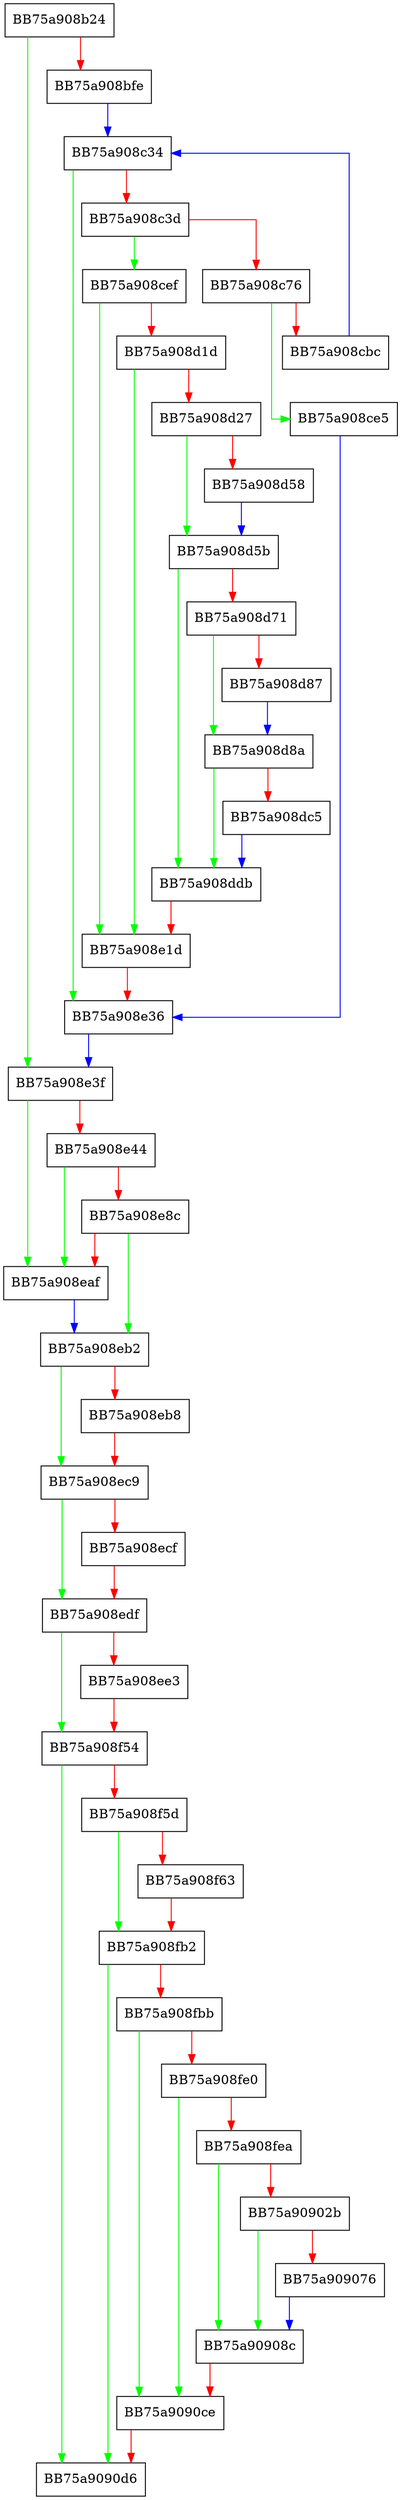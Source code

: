 digraph _create_feature_extraction_graphs {
  node [shape="box"];
  graph [splines=ortho];
  BB75a908b24 -> BB75a908e3f [color="green"];
  BB75a908b24 -> BB75a908bfe [color="red"];
  BB75a908bfe -> BB75a908c34 [color="blue"];
  BB75a908c34 -> BB75a908e36 [color="green"];
  BB75a908c34 -> BB75a908c3d [color="red"];
  BB75a908c3d -> BB75a908cef [color="green"];
  BB75a908c3d -> BB75a908c76 [color="red"];
  BB75a908c76 -> BB75a908ce5 [color="green"];
  BB75a908c76 -> BB75a908cbc [color="red"];
  BB75a908cbc -> BB75a908c34 [color="blue"];
  BB75a908ce5 -> BB75a908e36 [color="blue"];
  BB75a908cef -> BB75a908e1d [color="green"];
  BB75a908cef -> BB75a908d1d [color="red"];
  BB75a908d1d -> BB75a908e1d [color="green"];
  BB75a908d1d -> BB75a908d27 [color="red"];
  BB75a908d27 -> BB75a908d5b [color="green"];
  BB75a908d27 -> BB75a908d58 [color="red"];
  BB75a908d58 -> BB75a908d5b [color="blue"];
  BB75a908d5b -> BB75a908ddb [color="green"];
  BB75a908d5b -> BB75a908d71 [color="red"];
  BB75a908d71 -> BB75a908d8a [color="green"];
  BB75a908d71 -> BB75a908d87 [color="red"];
  BB75a908d87 -> BB75a908d8a [color="blue"];
  BB75a908d8a -> BB75a908ddb [color="green"];
  BB75a908d8a -> BB75a908dc5 [color="red"];
  BB75a908dc5 -> BB75a908ddb [color="blue"];
  BB75a908ddb -> BB75a908e1d [color="red"];
  BB75a908e1d -> BB75a908e36 [color="red"];
  BB75a908e36 -> BB75a908e3f [color="blue"];
  BB75a908e3f -> BB75a908eaf [color="green"];
  BB75a908e3f -> BB75a908e44 [color="red"];
  BB75a908e44 -> BB75a908eaf [color="green"];
  BB75a908e44 -> BB75a908e8c [color="red"];
  BB75a908e8c -> BB75a908eb2 [color="green"];
  BB75a908e8c -> BB75a908eaf [color="red"];
  BB75a908eaf -> BB75a908eb2 [color="blue"];
  BB75a908eb2 -> BB75a908ec9 [color="green"];
  BB75a908eb2 -> BB75a908eb8 [color="red"];
  BB75a908eb8 -> BB75a908ec9 [color="red"];
  BB75a908ec9 -> BB75a908edf [color="green"];
  BB75a908ec9 -> BB75a908ecf [color="red"];
  BB75a908ecf -> BB75a908edf [color="red"];
  BB75a908edf -> BB75a908f54 [color="green"];
  BB75a908edf -> BB75a908ee3 [color="red"];
  BB75a908ee3 -> BB75a908f54 [color="red"];
  BB75a908f54 -> BB75a9090d6 [color="green"];
  BB75a908f54 -> BB75a908f5d [color="red"];
  BB75a908f5d -> BB75a908fb2 [color="green"];
  BB75a908f5d -> BB75a908f63 [color="red"];
  BB75a908f63 -> BB75a908fb2 [color="red"];
  BB75a908fb2 -> BB75a9090d6 [color="green"];
  BB75a908fb2 -> BB75a908fbb [color="red"];
  BB75a908fbb -> BB75a9090ce [color="green"];
  BB75a908fbb -> BB75a908fe0 [color="red"];
  BB75a908fe0 -> BB75a9090ce [color="green"];
  BB75a908fe0 -> BB75a908fea [color="red"];
  BB75a908fea -> BB75a90908c [color="green"];
  BB75a908fea -> BB75a90902b [color="red"];
  BB75a90902b -> BB75a90908c [color="green"];
  BB75a90902b -> BB75a909076 [color="red"];
  BB75a909076 -> BB75a90908c [color="blue"];
  BB75a90908c -> BB75a9090ce [color="red"];
  BB75a9090ce -> BB75a9090d6 [color="red"];
}